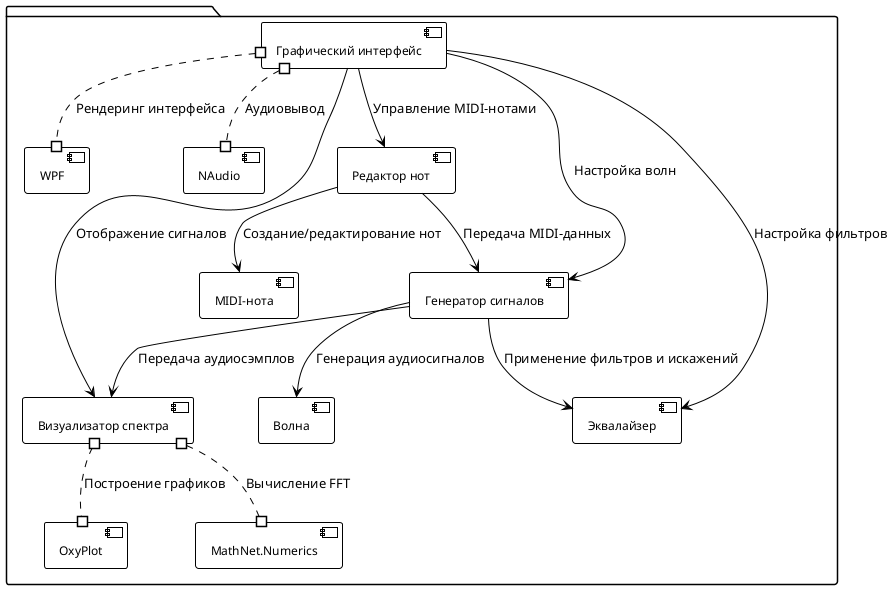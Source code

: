 @startuml ComponentDiagramDreamSynth

skinparam monochrome true
skinparam shadowing false
skinparam componentFontSize 12
skinparam componentFontName Arial
skinparam componentBorderThickness 1
skinparam componentBackgroundColor none
skinparam componentBorderColor black
skinparam ArrowColor black

package {
  [Графический интерфейс] #..# [WPF] : Рендеринг интерфейса
  [Графический интерфейс] #..# [NAudio] : Аудиовывод
  [Графический интерфейс] --> [Редактор нот] : Управление MIDI-нотами
  [Графический интерфейс] --> [Генератор сигналов] : Настройка волн
  [Графический интерфейс] --> [Эквалайзер] : Настройка фильтров
  [Графический интерфейс] --> [Визуализатор спектра] : Отображение сигналов
  [Редактор нот] --> [MIDI-нота] : Создание/редактирование нот
  [Редактор нот] --> [Генератор сигналов] : Передача MIDI-данных
  [Генератор сигналов] --> [Волна] : Генерация аудиосигналов
  [Генератор сигналов] --> [Эквалайзер] : Применение фильтров и искажений
  [Генератор сигналов] --> [Визуализатор спектра] : Передача аудиосэмплов
  [Визуализатор спектра] #..# [OxyPlot] : Построение графиков
  [Визуализатор спектра] #..# [MathNet.Numerics] : Вычисление FFT
}

@enduml